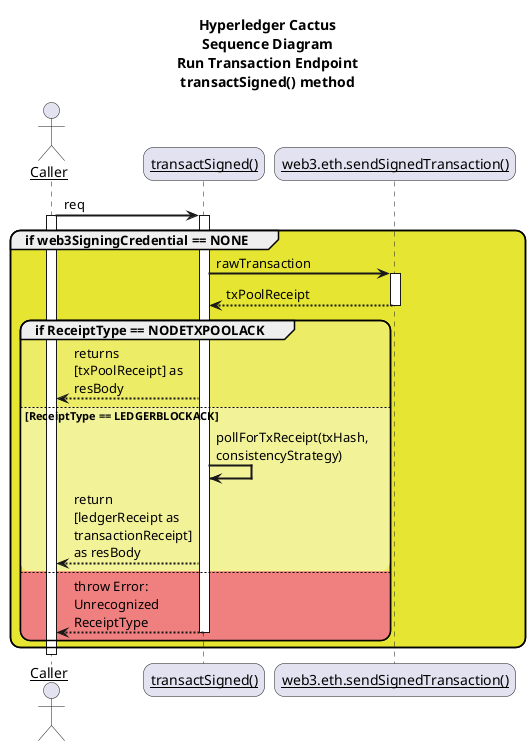 @startuml Sequence Diagram - transact method

title Hyperledger Cactus\nSequence Diagram\nRun Transaction Endpoint\ntransactSigned() method

skinparam sequenceArrowThickness 2
skinparam roundcorner 20
skinparam maxmessagesize 120
skinparam sequenceParticipant underline

actor "Caller" as caller
participant "transactSigned()" as ts
participant "web3.eth.sendSignedTransaction()" as wesst

caller -> ts: req
activate caller
group #e6e632 if web3SigningCredential == NONE
    activate ts
    ts -> wesst: rawTransaction
    activate wesst
    wesst --> ts: txPoolReceipt
    deactivate wesst
    group #ecec66 if ReceiptType == NODETXPOOLACK
    ts --> caller: returns [txPoolReceipt] as resBody
    else #f2f299 ReceiptType == LEDGERBLOCKACK
    ts -> ts: pollForTxReceipt(txHash, consistencyStrategy)
    ts --> caller: return [ledgerReceipt as transactionReceipt] as resBody
    else #LightCoral 
    ts --> caller: throw Error: Unrecognized ReceiptType
    deactivate ts
    end
end
deactivate caller


@enduml
